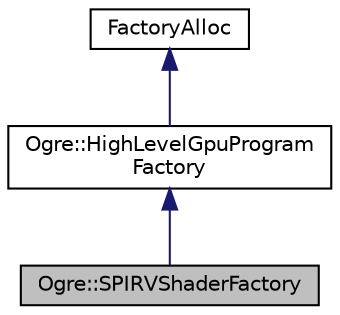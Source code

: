 digraph "Ogre::SPIRVShaderFactory"
{
  bgcolor="transparent";
  edge [fontname="Helvetica",fontsize="10",labelfontname="Helvetica",labelfontsize="10"];
  node [fontname="Helvetica",fontsize="10",shape=record];
  Node0 [label="Ogre::SPIRVShaderFactory",height=0.2,width=0.4,color="black", fillcolor="grey75", style="filled", fontcolor="black"];
  Node1 -> Node0 [dir="back",color="midnightblue",fontsize="10",style="solid",fontname="Helvetica"];
  Node1 [label="Ogre::HighLevelGpuProgram\lFactory",height=0.2,width=0.4,color="black",URL="$class_ogre_1_1_high_level_gpu_program_factory.html",tooltip="Interface definition for factories of HighLevelGpuProgram. "];
  Node2 -> Node1 [dir="back",color="midnightblue",fontsize="10",style="solid",fontname="Helvetica"];
  Node2 [label="FactoryAlloc",height=0.2,width=0.4,color="black",URL="$class_ogre_1_1_allocated_object.html"];
}
